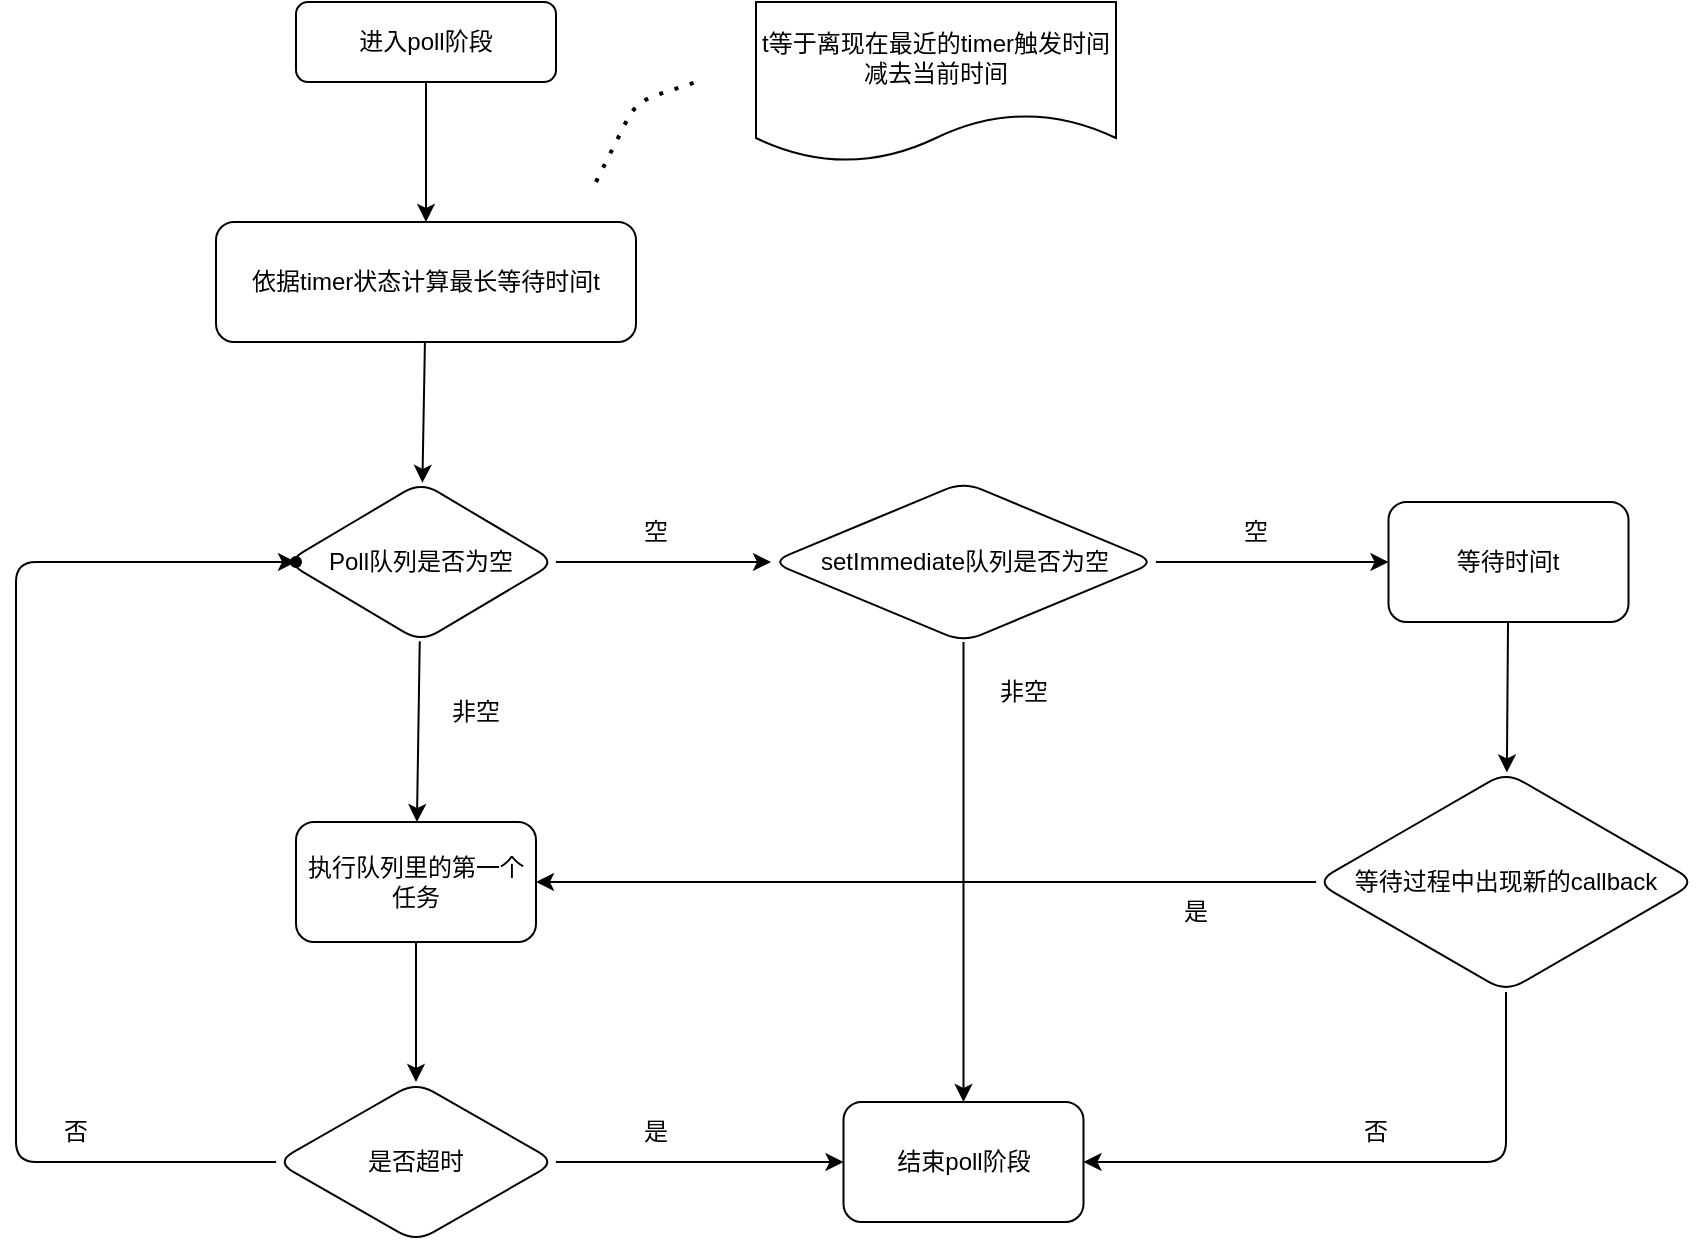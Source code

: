 <mxfile>
    <diagram id="paK_srtzokeqkSlonLVg" name="Page-1">
        <mxGraphModel dx="2189" dy="907" grid="1" gridSize="10" guides="1" tooltips="1" connect="1" arrows="1" fold="1" page="1" pageScale="1" pageWidth="850" pageHeight="1100" math="0" shadow="0">
            <root>
                <mxCell id="0"/>
                <mxCell id="1" parent="0"/>
                <mxCell id="4" value="" style="edgeStyle=none;html=1;" parent="1" source="2" target="3" edge="1">
                    <mxGeometry relative="1" as="geometry"/>
                </mxCell>
                <mxCell id="2" value="进入poll阶段" style="rounded=1;whiteSpace=wrap;html=1;" parent="1" vertex="1">
                    <mxGeometry x="80" y="40" width="130" height="40" as="geometry"/>
                </mxCell>
                <mxCell id="11" value="" style="edgeStyle=none;html=1;" parent="1" source="3" target="10" edge="1">
                    <mxGeometry relative="1" as="geometry"/>
                </mxCell>
                <mxCell id="3" value="依据timer状态计算最长等待时间t" style="whiteSpace=wrap;html=1;rounded=1;" parent="1" vertex="1">
                    <mxGeometry x="40" y="150" width="210" height="60" as="geometry"/>
                </mxCell>
                <mxCell id="8" value="" style="endArrow=none;dashed=1;html=1;dashPattern=1 3;strokeWidth=2;" parent="1" edge="1">
                    <mxGeometry width="50" height="50" relative="1" as="geometry">
                        <mxPoint x="230" y="130" as="sourcePoint"/>
                        <mxPoint x="280" y="80" as="targetPoint"/>
                        <Array as="points">
                            <mxPoint x="250" y="90"/>
                        </Array>
                    </mxGeometry>
                </mxCell>
                <mxCell id="9" value="t等于离现在最近的timer触发时间减去当前时间" style="shape=document;whiteSpace=wrap;html=1;boundedLbl=1;" parent="1" vertex="1">
                    <mxGeometry x="310" y="40" width="180" height="80" as="geometry"/>
                </mxCell>
                <mxCell id="13" value="" style="edgeStyle=none;html=1;" parent="1" source="10" target="12" edge="1">
                    <mxGeometry relative="1" as="geometry"/>
                </mxCell>
                <mxCell id="17" value="" style="edgeStyle=none;html=1;" parent="1" source="10" target="16" edge="1">
                    <mxGeometry relative="1" as="geometry"/>
                </mxCell>
                <mxCell id="10" value="Poll队列是否为空" style="rhombus;whiteSpace=wrap;html=1;rounded=1;" parent="1" vertex="1">
                    <mxGeometry x="75" y="280" width="135" height="80" as="geometry"/>
                </mxCell>
                <mxCell id="24" value="" style="edgeStyle=none;html=1;" parent="1" source="12" target="23" edge="1">
                    <mxGeometry relative="1" as="geometry"/>
                </mxCell>
                <mxCell id="12" value="执行队列里的第一个任务" style="rounded=1;whiteSpace=wrap;html=1;" parent="1" vertex="1">
                    <mxGeometry x="80" y="450" width="120" height="60" as="geometry"/>
                </mxCell>
                <mxCell id="15" value="非空" style="text;html=1;strokeColor=none;fillColor=none;align=center;verticalAlign=middle;whiteSpace=wrap;rounded=0;" parent="1" vertex="1">
                    <mxGeometry x="140" y="380" width="60" height="30" as="geometry"/>
                </mxCell>
                <mxCell id="20" value="" style="edgeStyle=none;html=1;" parent="1" source="16" target="19" edge="1">
                    <mxGeometry relative="1" as="geometry"/>
                </mxCell>
                <mxCell id="47" style="edgeStyle=none;html=1;" parent="1" source="16" target="44" edge="1">
                    <mxGeometry relative="1" as="geometry"/>
                </mxCell>
                <mxCell id="16" value="setImmediate队列是否为空" style="rhombus;whiteSpace=wrap;html=1;rounded=1;" parent="1" vertex="1">
                    <mxGeometry x="317.5" y="280" width="192.5" height="80" as="geometry"/>
                </mxCell>
                <mxCell id="18" value="空" style="text;html=1;strokeColor=none;fillColor=none;align=center;verticalAlign=middle;whiteSpace=wrap;rounded=0;" parent="1" vertex="1">
                    <mxGeometry x="230" y="290" width="60" height="30" as="geometry"/>
                </mxCell>
                <mxCell id="50" value="" style="edgeStyle=none;html=1;" parent="1" source="19" target="49" edge="1">
                    <mxGeometry relative="1" as="geometry"/>
                </mxCell>
                <mxCell id="19" value="等待时间t" style="whiteSpace=wrap;html=1;rounded=1;" parent="1" vertex="1">
                    <mxGeometry x="626.25" y="290" width="120" height="60" as="geometry"/>
                </mxCell>
                <mxCell id="21" value="空" style="text;html=1;strokeColor=none;fillColor=none;align=center;verticalAlign=middle;whiteSpace=wrap;rounded=0;" parent="1" vertex="1">
                    <mxGeometry x="530" y="290" width="60" height="30" as="geometry"/>
                </mxCell>
                <mxCell id="45" value="" style="edgeStyle=none;html=1;" parent="1" source="23" target="44" edge="1">
                    <mxGeometry relative="1" as="geometry"/>
                </mxCell>
                <mxCell id="55" style="edgeStyle=none;html=1;" parent="1" source="23" target="41" edge="1">
                    <mxGeometry relative="1" as="geometry">
                        <Array as="points">
                            <mxPoint x="-60" y="620"/>
                            <mxPoint x="-60" y="320"/>
                        </Array>
                    </mxGeometry>
                </mxCell>
                <mxCell id="23" value="是否超时" style="rhombus;whiteSpace=wrap;html=1;rounded=1;" parent="1" vertex="1">
                    <mxGeometry x="70" y="580" width="140" height="80" as="geometry"/>
                </mxCell>
                <mxCell id="41" value="" style="shape=waypoint;sketch=0;size=6;pointerEvents=1;points=[];fillColor=default;resizable=0;rotatable=0;perimeter=centerPerimeter;snapToPoint=1;rounded=1;" parent="1" vertex="1">
                    <mxGeometry x="70" y="310" width="20" height="20" as="geometry"/>
                </mxCell>
                <mxCell id="43" value="否" style="text;html=1;strokeColor=none;fillColor=none;align=center;verticalAlign=middle;whiteSpace=wrap;rounded=0;" parent="1" vertex="1">
                    <mxGeometry x="-60" y="590" width="60" height="30" as="geometry"/>
                </mxCell>
                <mxCell id="44" value="结束poll阶段" style="whiteSpace=wrap;html=1;rounded=1;" parent="1" vertex="1">
                    <mxGeometry x="353.75" y="590" width="120" height="60" as="geometry"/>
                </mxCell>
                <mxCell id="46" value="是" style="text;html=1;strokeColor=none;fillColor=none;align=center;verticalAlign=middle;whiteSpace=wrap;rounded=0;" parent="1" vertex="1">
                    <mxGeometry x="230" y="590" width="60" height="30" as="geometry"/>
                </mxCell>
                <mxCell id="48" value="非空" style="text;html=1;strokeColor=none;fillColor=none;align=center;verticalAlign=middle;whiteSpace=wrap;rounded=0;" parent="1" vertex="1">
                    <mxGeometry x="413.75" y="370" width="60" height="30" as="geometry"/>
                </mxCell>
                <mxCell id="51" style="edgeStyle=none;html=1;entryX=1;entryY=0.5;entryDx=0;entryDy=0;" parent="1" source="49" target="12" edge="1">
                    <mxGeometry relative="1" as="geometry"/>
                </mxCell>
                <mxCell id="53" style="edgeStyle=none;html=1;entryX=1;entryY=0.5;entryDx=0;entryDy=0;" parent="1" source="49" target="44" edge="1">
                    <mxGeometry relative="1" as="geometry">
                        <Array as="points">
                            <mxPoint x="685" y="620"/>
                        </Array>
                    </mxGeometry>
                </mxCell>
                <mxCell id="49" value="等待过程中出现新的callback" style="rhombus;whiteSpace=wrap;html=1;rounded=1;" parent="1" vertex="1">
                    <mxGeometry x="590" y="425" width="190" height="110" as="geometry"/>
                </mxCell>
                <mxCell id="52" value="是" style="text;html=1;strokeColor=none;fillColor=none;align=center;verticalAlign=middle;whiteSpace=wrap;rounded=0;" parent="1" vertex="1">
                    <mxGeometry x="500" y="480" width="60" height="30" as="geometry"/>
                </mxCell>
                <mxCell id="54" value="否" style="text;html=1;strokeColor=none;fillColor=none;align=center;verticalAlign=middle;whiteSpace=wrap;rounded=0;" parent="1" vertex="1">
                    <mxGeometry x="590" y="590" width="60" height="30" as="geometry"/>
                </mxCell>
            </root>
        </mxGraphModel>
    </diagram>
</mxfile>
